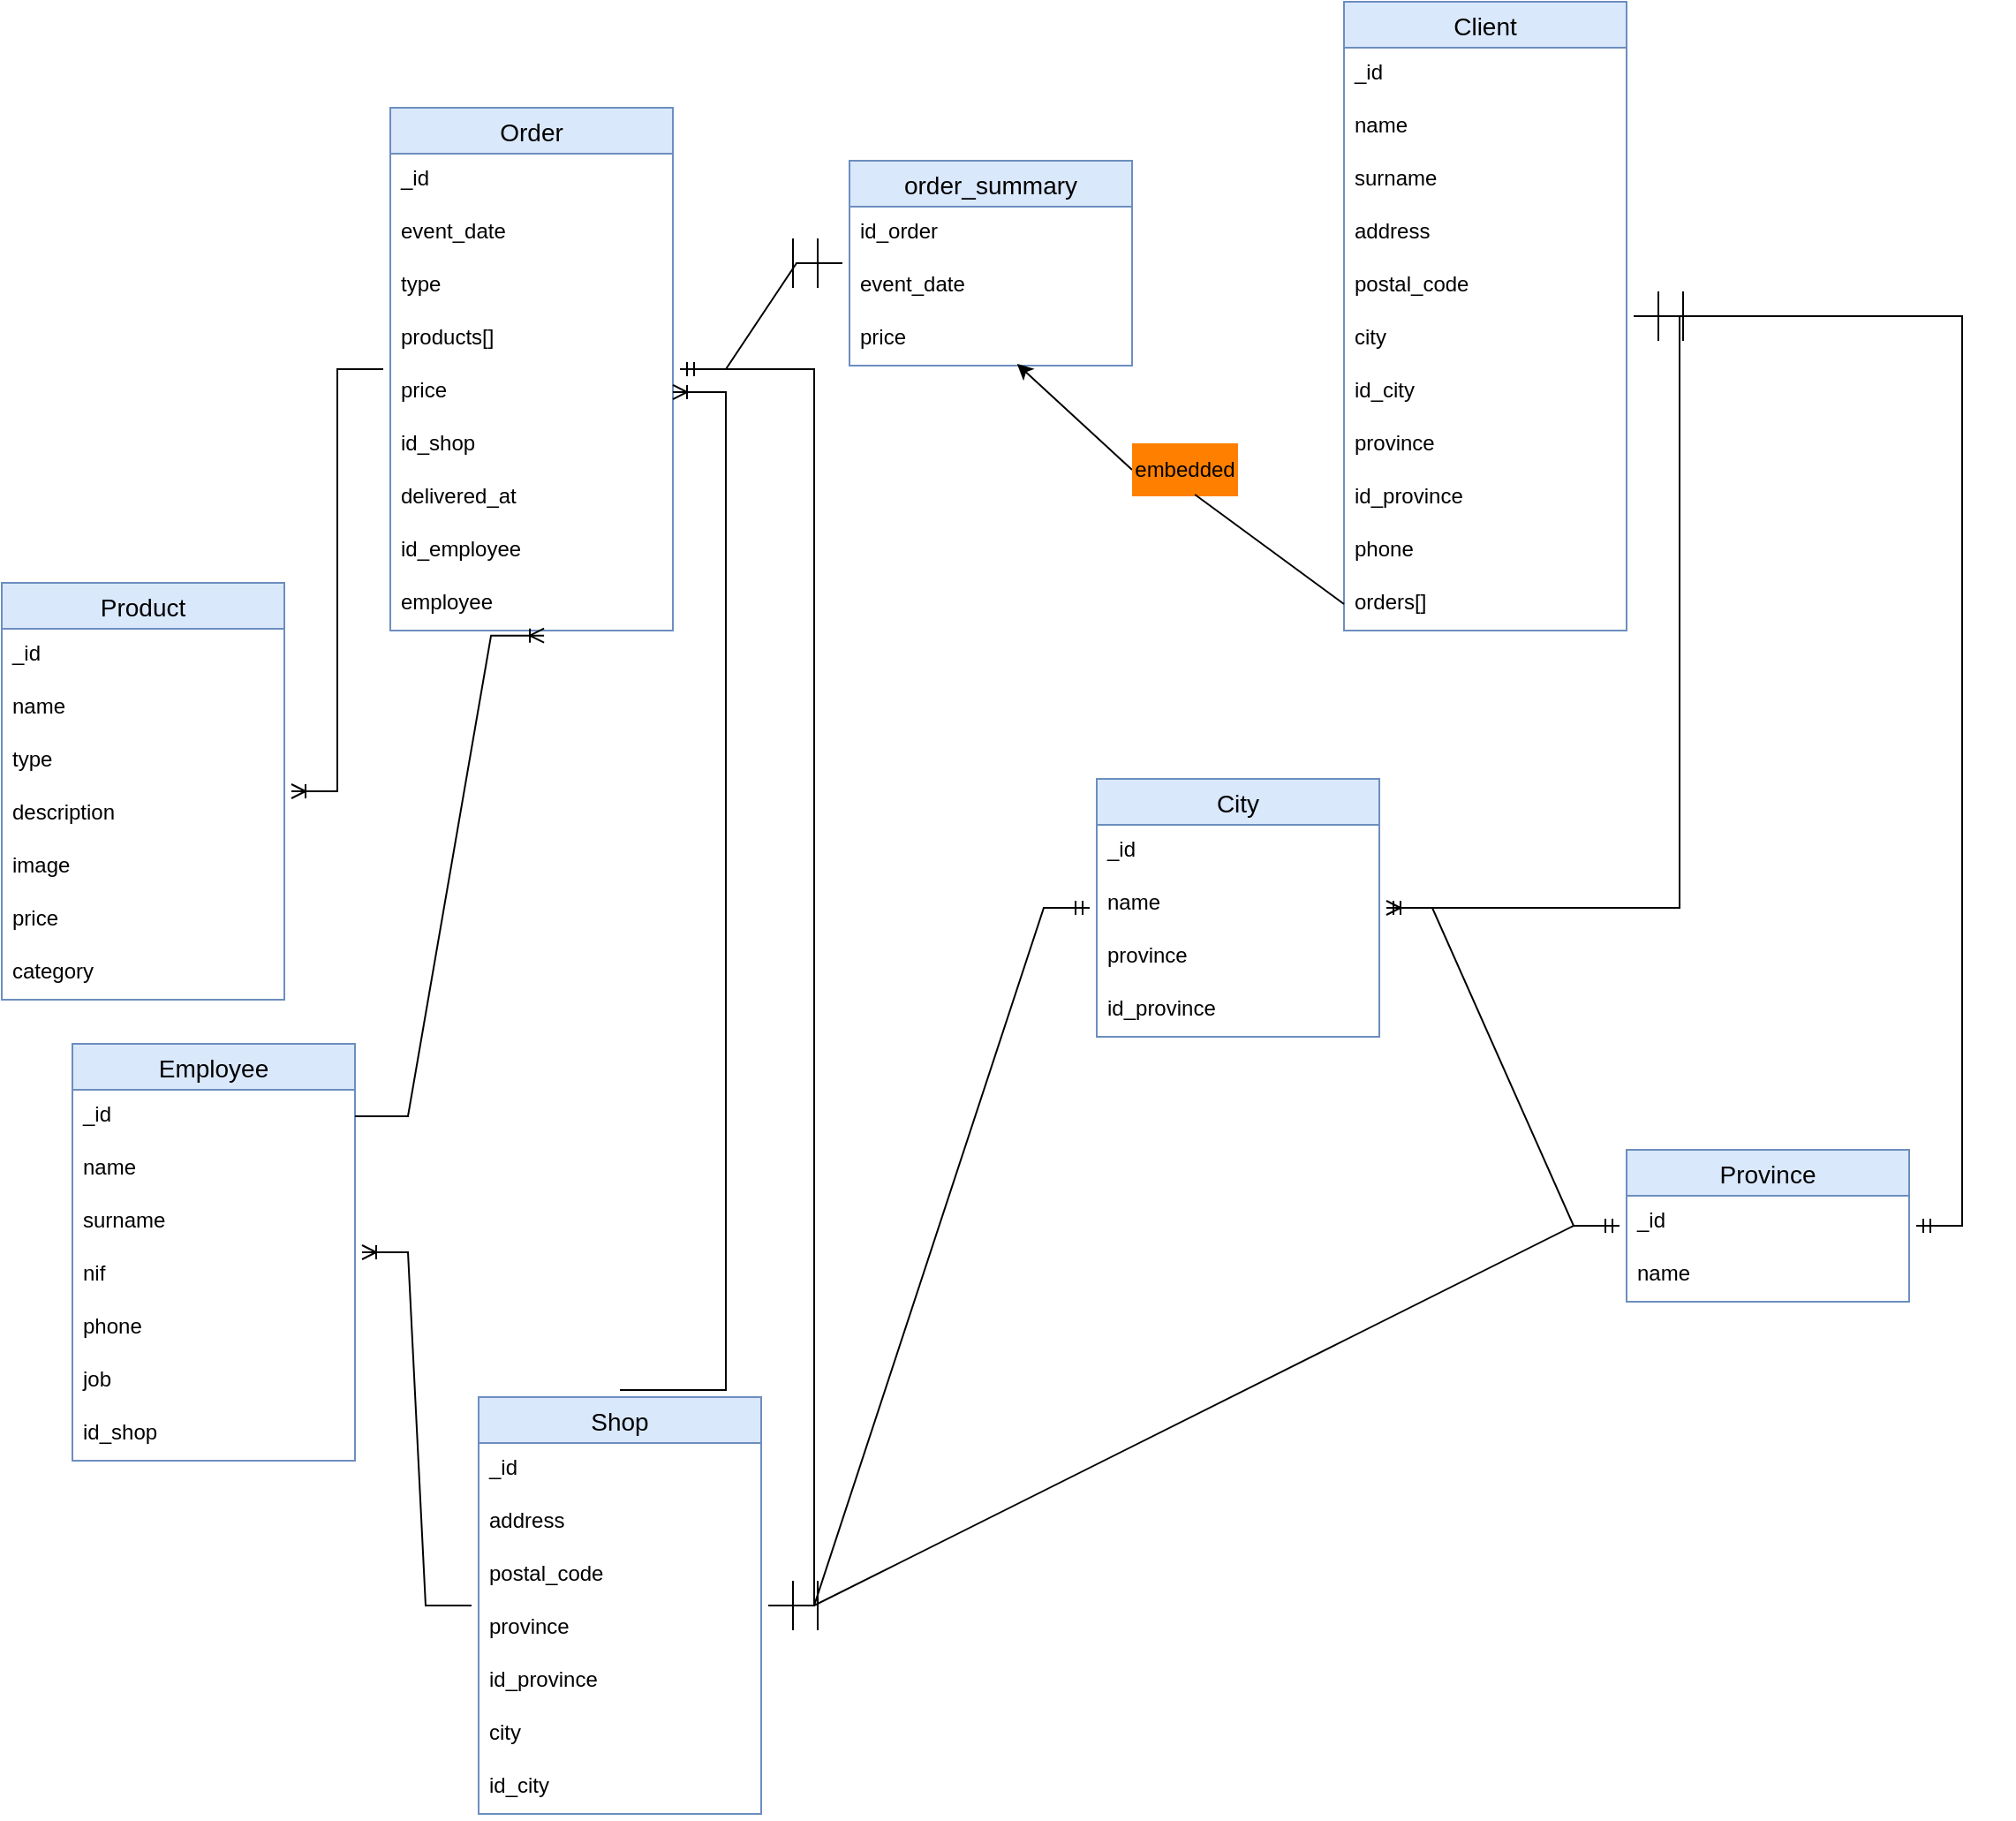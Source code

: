 <mxfile version="16.1.2" type="device"><diagram name="Page-1" id="efa7a0a1-bf9b-a30e-e6df-94a7791c09e9"><mxGraphModel dx="2309" dy="754" grid="1" gridSize="10" guides="1" tooltips="1" connect="1" arrows="1" fold="1" page="1" pageScale="1" pageWidth="826" pageHeight="1169" background="none" math="0" shadow="0"><root><mxCell id="0"/><mxCell id="1" parent="0"/><mxCell id="hgA5ym3G_8hLrjSsGH0Z-140" value="Client" style="swimlane;fontStyle=0;childLayout=stackLayout;horizontal=1;startSize=26;horizontalStack=0;resizeParent=1;resizeParentMax=0;resizeLast=0;collapsible=1;marginBottom=0;align=center;fontSize=14;fillColor=#dae8fc;strokeColor=#6c8ebf;direction=east;strokeWidth=1;perimeterSpacing=4;rounded=0;gradientColor=none;swimlaneFillColor=default;" parent="1" vertex="1"><mxGeometry x="280" y="80" width="160" height="356" as="geometry"><mxRectangle x="190" y="190" width="50" height="26" as="alternateBounds"/></mxGeometry></mxCell><mxCell id="hgA5ym3G_8hLrjSsGH0Z-141" value="_id" style="text;strokeColor=none;fillColor=none;spacingLeft=4;spacingRight=4;overflow=hidden;rotatable=0;points=[[0,0.5],[1,0.5]];portConstraint=eastwest;fontSize=12;" parent="hgA5ym3G_8hLrjSsGH0Z-140" vertex="1"><mxGeometry y="26" width="160" height="30" as="geometry"/></mxCell><mxCell id="hgA5ym3G_8hLrjSsGH0Z-142" value="name" style="text;strokeColor=none;fillColor=none;spacingLeft=4;spacingRight=4;overflow=hidden;rotatable=0;points=[[0,0.5],[1,0.5]];portConstraint=eastwest;fontSize=12;rounded=0;" parent="hgA5ym3G_8hLrjSsGH0Z-140" vertex="1"><mxGeometry y="56" width="160" height="30" as="geometry"/></mxCell><mxCell id="hgA5ym3G_8hLrjSsGH0Z-152" value="surname" style="text;strokeColor=none;fillColor=none;spacingLeft=4;spacingRight=4;overflow=hidden;rotatable=0;points=[[0,0.5],[1,0.5]];portConstraint=eastwest;fontSize=12;" parent="hgA5ym3G_8hLrjSsGH0Z-140" vertex="1"><mxGeometry y="86" width="160" height="30" as="geometry"/></mxCell><mxCell id="hgA5ym3G_8hLrjSsGH0Z-143" value="address" style="text;strokeColor=none;fillColor=none;spacingLeft=4;spacingRight=4;overflow=hidden;rotatable=0;points=[[0,0.5],[1,0.5]];portConstraint=eastwest;fontSize=12;" parent="hgA5ym3G_8hLrjSsGH0Z-140" vertex="1"><mxGeometry y="116" width="160" height="30" as="geometry"/></mxCell><mxCell id="hgA5ym3G_8hLrjSsGH0Z-151" value="postal_code" style="text;strokeColor=none;fillColor=none;spacingLeft=4;spacingRight=4;overflow=hidden;rotatable=0;points=[[0,0.5],[1,0.5]];portConstraint=eastwest;fontSize=12;" parent="hgA5ym3G_8hLrjSsGH0Z-140" vertex="1"><mxGeometry y="146" width="160" height="30" as="geometry"/></mxCell><mxCell id="hgA5ym3G_8hLrjSsGH0Z-150" value="city" style="text;strokeColor=none;fillColor=none;spacingLeft=4;spacingRight=4;overflow=hidden;rotatable=0;points=[[0,0.5],[1,0.5]];portConstraint=eastwest;fontSize=12;" parent="hgA5ym3G_8hLrjSsGH0Z-140" vertex="1"><mxGeometry y="176" width="160" height="30" as="geometry"/></mxCell><mxCell id="VA6L6CCMHIQ9iMXF7jKf-1" value="id_city" style="text;strokeColor=none;fillColor=none;spacingLeft=4;spacingRight=4;overflow=hidden;rotatable=0;points=[[0,0.5],[1,0.5]];portConstraint=eastwest;fontSize=12;" vertex="1" parent="hgA5ym3G_8hLrjSsGH0Z-140"><mxGeometry y="206" width="160" height="30" as="geometry"/></mxCell><mxCell id="lyHGSHMWbbrdvlSUImOl-2" value="province" style="text;strokeColor=none;fillColor=none;spacingLeft=4;spacingRight=4;overflow=hidden;rotatable=0;points=[[0,0.5],[1,0.5]];portConstraint=eastwest;fontSize=12;" parent="hgA5ym3G_8hLrjSsGH0Z-140" vertex="1"><mxGeometry y="236" width="160" height="30" as="geometry"/></mxCell><mxCell id="VA6L6CCMHIQ9iMXF7jKf-2" value="id_province" style="text;strokeColor=none;fillColor=none;spacingLeft=4;spacingRight=4;overflow=hidden;rotatable=0;points=[[0,0.5],[1,0.5]];portConstraint=eastwest;fontSize=12;" vertex="1" parent="hgA5ym3G_8hLrjSsGH0Z-140"><mxGeometry y="266" width="160" height="30" as="geometry"/></mxCell><mxCell id="lyHGSHMWbbrdvlSUImOl-3" value="phone" style="text;strokeColor=none;fillColor=none;spacingLeft=4;spacingRight=4;overflow=hidden;rotatable=0;points=[[0,0.5],[1,0.5]];portConstraint=eastwest;fontSize=12;" parent="hgA5ym3G_8hLrjSsGH0Z-140" vertex="1"><mxGeometry y="296" width="160" height="30" as="geometry"/></mxCell><mxCell id="VA6L6CCMHIQ9iMXF7jKf-33" value="orders[]" style="text;strokeColor=none;fillColor=none;spacingLeft=4;spacingRight=4;overflow=hidden;rotatable=0;points=[[0,0.5],[1,0.5]];portConstraint=eastwest;fontSize=12;" vertex="1" parent="hgA5ym3G_8hLrjSsGH0Z-140"><mxGeometry y="326" width="160" height="30" as="geometry"/></mxCell><mxCell id="VA6L6CCMHIQ9iMXF7jKf-3" value="Province" style="swimlane;fontStyle=0;childLayout=stackLayout;horizontal=1;startSize=26;horizontalStack=0;resizeParent=1;resizeParentMax=0;resizeLast=0;collapsible=1;marginBottom=0;align=center;fontSize=14;fillColor=#dae8fc;strokeColor=#6c8ebf;direction=east;strokeWidth=1;perimeterSpacing=4;rounded=0;gradientColor=none;swimlaneFillColor=default;" vertex="1" parent="1"><mxGeometry x="440" y="730" width="160" height="86" as="geometry"><mxRectangle x="190" y="190" width="50" height="26" as="alternateBounds"/></mxGeometry></mxCell><mxCell id="VA6L6CCMHIQ9iMXF7jKf-4" value="_id" style="text;strokeColor=none;fillColor=none;spacingLeft=4;spacingRight=4;overflow=hidden;rotatable=0;points=[[0,0.5],[1,0.5]];portConstraint=eastwest;fontSize=12;" vertex="1" parent="VA6L6CCMHIQ9iMXF7jKf-3"><mxGeometry y="26" width="160" height="30" as="geometry"/></mxCell><mxCell id="VA6L6CCMHIQ9iMXF7jKf-5" value="name" style="text;strokeColor=none;fillColor=none;spacingLeft=4;spacingRight=4;overflow=hidden;rotatable=0;points=[[0,0.5],[1,0.5]];portConstraint=eastwest;fontSize=12;rounded=0;" vertex="1" parent="VA6L6CCMHIQ9iMXF7jKf-3"><mxGeometry y="56" width="160" height="30" as="geometry"/></mxCell><mxCell id="VA6L6CCMHIQ9iMXF7jKf-14" value="City" style="swimlane;fontStyle=0;childLayout=stackLayout;horizontal=1;startSize=26;horizontalStack=0;resizeParent=1;resizeParentMax=0;resizeLast=0;collapsible=1;marginBottom=0;align=center;fontSize=14;fillColor=#dae8fc;strokeColor=#6c8ebf;direction=east;strokeWidth=1;perimeterSpacing=4;rounded=0;gradientColor=none;swimlaneFillColor=default;" vertex="1" parent="1"><mxGeometry x="140" y="520" width="160" height="146" as="geometry"><mxRectangle x="190" y="190" width="50" height="26" as="alternateBounds"/></mxGeometry></mxCell><mxCell id="VA6L6CCMHIQ9iMXF7jKf-15" value="_id" style="text;strokeColor=none;fillColor=none;spacingLeft=4;spacingRight=4;overflow=hidden;rotatable=0;points=[[0,0.5],[1,0.5]];portConstraint=eastwest;fontSize=12;" vertex="1" parent="VA6L6CCMHIQ9iMXF7jKf-14"><mxGeometry y="26" width="160" height="30" as="geometry"/></mxCell><mxCell id="VA6L6CCMHIQ9iMXF7jKf-18" value="name" style="text;strokeColor=none;fillColor=none;spacingLeft=4;spacingRight=4;overflow=hidden;rotatable=0;points=[[0,0.5],[1,0.5]];portConstraint=eastwest;fontSize=12;rounded=0;" vertex="1" parent="VA6L6CCMHIQ9iMXF7jKf-14"><mxGeometry y="56" width="160" height="30" as="geometry"/></mxCell><mxCell id="VA6L6CCMHIQ9iMXF7jKf-16" value="province" style="text;strokeColor=none;fillColor=none;spacingLeft=4;spacingRight=4;overflow=hidden;rotatable=0;points=[[0,0.5],[1,0.5]];portConstraint=eastwest;fontSize=12;rounded=0;" vertex="1" parent="VA6L6CCMHIQ9iMXF7jKf-14"><mxGeometry y="86" width="160" height="30" as="geometry"/></mxCell><mxCell id="VA6L6CCMHIQ9iMXF7jKf-17" value="id_province" style="text;strokeColor=none;fillColor=none;spacingLeft=4;spacingRight=4;overflow=hidden;rotatable=0;points=[[0,0.5],[1,0.5]];portConstraint=eastwest;fontSize=12;rounded=0;" vertex="1" parent="VA6L6CCMHIQ9iMXF7jKf-14"><mxGeometry y="116" width="160" height="30" as="geometry"/></mxCell><mxCell id="VA6L6CCMHIQ9iMXF7jKf-19" value="" style="edgeStyle=entityRelationEdgeStyle;fontSize=12;html=1;endArrow=ERmandOne;startArrow=ERmandOne;rounded=0;fontFamily=Helvetica;fontColor=default;startSize=26;" edge="1" parent="1" source="hgA5ym3G_8hLrjSsGH0Z-140" target="VA6L6CCMHIQ9iMXF7jKf-3"><mxGeometry width="100" height="100" relative="1" as="geometry"><mxPoint x="360" y="225" as="sourcePoint"/><mxPoint x="492" y="225" as="targetPoint"/></mxGeometry></mxCell><mxCell id="VA6L6CCMHIQ9iMXF7jKf-20" value="" style="edgeStyle=entityRelationEdgeStyle;fontSize=12;html=1;endArrow=ERoneToMany;rounded=0;fontFamily=Helvetica;fontColor=default;startSize=26;" edge="1" parent="1" source="VA6L6CCMHIQ9iMXF7jKf-3" target="VA6L6CCMHIQ9iMXF7jKf-14"><mxGeometry width="100" height="100" relative="1" as="geometry"><mxPoint x="-156" y="838" as="sourcePoint"/><mxPoint x="-44" y="868" as="targetPoint"/></mxGeometry></mxCell><mxCell id="VA6L6CCMHIQ9iMXF7jKf-21" value="" style="edgeStyle=entityRelationEdgeStyle;fontSize=12;html=1;endArrow=ERmandOne;startArrow=ERmandOne;rounded=0;fontFamily=Helvetica;fontColor=default;startSize=26;" edge="1" parent="1" source="hgA5ym3G_8hLrjSsGH0Z-140" target="VA6L6CCMHIQ9iMXF7jKf-14"><mxGeometry width="100" height="100" relative="1" as="geometry"><mxPoint x="460" y="320" as="sourcePoint"/><mxPoint x="612" y="320" as="targetPoint"/></mxGeometry></mxCell><mxCell id="VA6L6CCMHIQ9iMXF7jKf-22" value="Order" style="swimlane;fontStyle=0;childLayout=stackLayout;horizontal=1;startSize=26;horizontalStack=0;resizeParent=1;resizeParentMax=0;resizeLast=0;collapsible=1;marginBottom=0;align=center;fontSize=14;fillColor=#dae8fc;strokeColor=#6c8ebf;direction=east;strokeWidth=1;perimeterSpacing=4;rounded=0;gradientColor=none;swimlaneFillColor=default;" vertex="1" parent="1"><mxGeometry x="-260" y="140" width="160" height="296" as="geometry"><mxRectangle x="190" y="190" width="50" height="26" as="alternateBounds"/></mxGeometry></mxCell><mxCell id="VA6L6CCMHIQ9iMXF7jKf-23" value="_id" style="text;strokeColor=none;fillColor=none;spacingLeft=4;spacingRight=4;overflow=hidden;rotatable=0;points=[[0,0.5],[1,0.5]];portConstraint=eastwest;fontSize=12;" vertex="1" parent="VA6L6CCMHIQ9iMXF7jKf-22"><mxGeometry y="26" width="160" height="30" as="geometry"/></mxCell><mxCell id="VA6L6CCMHIQ9iMXF7jKf-24" value="event_date" style="text;strokeColor=none;fillColor=none;spacingLeft=4;spacingRight=4;overflow=hidden;rotatable=0;points=[[0,0.5],[1,0.5]];portConstraint=eastwest;fontSize=12;rounded=0;" vertex="1" parent="VA6L6CCMHIQ9iMXF7jKf-22"><mxGeometry y="56" width="160" height="30" as="geometry"/></mxCell><mxCell id="VA6L6CCMHIQ9iMXF7jKf-25" value="type" style="text;strokeColor=none;fillColor=none;spacingLeft=4;spacingRight=4;overflow=hidden;rotatable=0;points=[[0,0.5],[1,0.5]];portConstraint=eastwest;fontSize=12;" vertex="1" parent="VA6L6CCMHIQ9iMXF7jKf-22"><mxGeometry y="86" width="160" height="30" as="geometry"/></mxCell><mxCell id="VA6L6CCMHIQ9iMXF7jKf-26" value="products[]" style="text;strokeColor=none;fillColor=none;spacingLeft=4;spacingRight=4;overflow=hidden;rotatable=0;points=[[0,0.5],[1,0.5]];portConstraint=eastwest;fontSize=12;" vertex="1" parent="VA6L6CCMHIQ9iMXF7jKf-22"><mxGeometry y="116" width="160" height="30" as="geometry"/></mxCell><mxCell id="VA6L6CCMHIQ9iMXF7jKf-27" value="price" style="text;strokeColor=none;fillColor=none;spacingLeft=4;spacingRight=4;overflow=hidden;rotatable=0;points=[[0,0.5],[1,0.5]];portConstraint=eastwest;fontSize=12;" vertex="1" parent="VA6L6CCMHIQ9iMXF7jKf-22"><mxGeometry y="146" width="160" height="30" as="geometry"/></mxCell><mxCell id="VA6L6CCMHIQ9iMXF7jKf-84" value="id_shop" style="text;strokeColor=none;fillColor=none;spacingLeft=4;spacingRight=4;overflow=hidden;rotatable=0;points=[[0,0.5],[1,0.5]];portConstraint=eastwest;fontSize=12;" vertex="1" parent="VA6L6CCMHIQ9iMXF7jKf-22"><mxGeometry y="176" width="160" height="30" as="geometry"/></mxCell><mxCell id="VA6L6CCMHIQ9iMXF7jKf-63" value="delivered_at" style="text;strokeColor=none;fillColor=none;spacingLeft=4;spacingRight=4;overflow=hidden;rotatable=0;points=[[0,0.5],[1,0.5]];portConstraint=eastwest;fontSize=12;" vertex="1" parent="VA6L6CCMHIQ9iMXF7jKf-22"><mxGeometry y="206" width="160" height="30" as="geometry"/></mxCell><mxCell id="VA6L6CCMHIQ9iMXF7jKf-85" value="id_employee" style="text;strokeColor=none;fillColor=none;spacingLeft=4;spacingRight=4;overflow=hidden;rotatable=0;points=[[0,0.5],[1,0.5]];portConstraint=eastwest;fontSize=12;" vertex="1" parent="VA6L6CCMHIQ9iMXF7jKf-22"><mxGeometry y="236" width="160" height="30" as="geometry"/></mxCell><mxCell id="VA6L6CCMHIQ9iMXF7jKf-86" value="employee" style="text;strokeColor=none;fillColor=none;spacingLeft=4;spacingRight=4;overflow=hidden;rotatable=0;points=[[0,0.5],[1,0.5]];portConstraint=eastwest;fontSize=12;" vertex="1" parent="VA6L6CCMHIQ9iMXF7jKf-22"><mxGeometry y="266" width="160" height="30" as="geometry"/></mxCell><mxCell id="VA6L6CCMHIQ9iMXF7jKf-35" value="order_summary" style="swimlane;fontStyle=0;childLayout=stackLayout;horizontal=1;startSize=26;horizontalStack=0;resizeParent=1;resizeParentMax=0;resizeLast=0;collapsible=1;marginBottom=0;align=center;fontSize=14;fillColor=#dae8fc;strokeColor=#6c8ebf;direction=east;strokeWidth=1;perimeterSpacing=4;rounded=0;gradientColor=none;swimlaneFillColor=default;" vertex="1" parent="1"><mxGeometry y="170" width="160" height="116" as="geometry"><mxRectangle x="190" y="190" width="50" height="26" as="alternateBounds"/></mxGeometry></mxCell><mxCell id="VA6L6CCMHIQ9iMXF7jKf-36" value="id_order" style="text;strokeColor=none;fillColor=none;spacingLeft=4;spacingRight=4;overflow=hidden;rotatable=0;points=[[0,0.5],[1,0.5]];portConstraint=eastwest;fontSize=12;" vertex="1" parent="VA6L6CCMHIQ9iMXF7jKf-35"><mxGeometry y="26" width="160" height="30" as="geometry"/></mxCell><mxCell id="VA6L6CCMHIQ9iMXF7jKf-37" value="event_date" style="text;strokeColor=none;fillColor=none;spacingLeft=4;spacingRight=4;overflow=hidden;rotatable=0;points=[[0,0.5],[1,0.5]];portConstraint=eastwest;fontSize=12;rounded=0;" vertex="1" parent="VA6L6CCMHIQ9iMXF7jKf-35"><mxGeometry y="56" width="160" height="30" as="geometry"/></mxCell><mxCell id="VA6L6CCMHIQ9iMXF7jKf-38" value="price" style="text;strokeColor=none;fillColor=none;spacingLeft=4;spacingRight=4;overflow=hidden;rotatable=0;points=[[0,0.5],[1,0.5]];portConstraint=eastwest;fontSize=12;" vertex="1" parent="VA6L6CCMHIQ9iMXF7jKf-35"><mxGeometry y="86" width="160" height="30" as="geometry"/></mxCell><mxCell id="VA6L6CCMHIQ9iMXF7jKf-47" value="" style="endArrow=classic;html=1;rounded=0;exitX=0;exitY=0.5;exitDx=0;exitDy=0;entryX=0.593;entryY=0.967;entryDx=0;entryDy=0;entryPerimeter=0;startArrow=none;" edge="1" parent="1" source="VA6L6CCMHIQ9iMXF7jKf-48" target="VA6L6CCMHIQ9iMXF7jKf-38"><mxGeometry width="50" height="50" relative="1" as="geometry"><mxPoint x="390" y="370" as="sourcePoint"/><mxPoint x="200" y="231" as="targetPoint"/></mxGeometry></mxCell><mxCell id="VA6L6CCMHIQ9iMXF7jKf-49" value="" style="edgeStyle=entityRelationEdgeStyle;fontSize=12;html=1;endArrow=ERmandOne;startArrow=ERmandOne;rounded=0;fontFamily=Helvetica;fontColor=default;startSize=26;" edge="1" parent="1" source="VA6L6CCMHIQ9iMXF7jKf-35" target="VA6L6CCMHIQ9iMXF7jKf-22"><mxGeometry width="100" height="100" relative="1" as="geometry"><mxPoint x="100" y="290" as="sourcePoint"/><mxPoint x="606" y="253" as="targetPoint"/></mxGeometry></mxCell><mxCell id="VA6L6CCMHIQ9iMXF7jKf-48" value="embedded" style="text;html=1;strokeColor=none;fillColor=#FF8000;align=center;verticalAlign=middle;whiteSpace=wrap;rounded=0;" vertex="1" parent="1"><mxGeometry x="160" y="330" width="60" height="30" as="geometry"/></mxCell><mxCell id="VA6L6CCMHIQ9iMXF7jKf-50" value="" style="endArrow=none;html=1;rounded=0;exitX=0;exitY=0.5;exitDx=0;exitDy=0;entryX=0.593;entryY=0.967;entryDx=0;entryDy=0;entryPerimeter=0;" edge="1" parent="1" source="VA6L6CCMHIQ9iMXF7jKf-33" target="VA6L6CCMHIQ9iMXF7jKf-48"><mxGeometry width="50" height="50" relative="1" as="geometry"><mxPoint x="280" y="421" as="sourcePoint"/><mxPoint x="84.88" y="285.01" as="targetPoint"/></mxGeometry></mxCell><mxCell id="VA6L6CCMHIQ9iMXF7jKf-51" value="Product" style="swimlane;fontStyle=0;childLayout=stackLayout;horizontal=1;startSize=26;horizontalStack=0;resizeParent=1;resizeParentMax=0;resizeLast=0;collapsible=1;marginBottom=0;align=center;fontSize=14;fillColor=#dae8fc;strokeColor=#6c8ebf;direction=east;strokeWidth=1;perimeterSpacing=4;rounded=0;gradientColor=none;swimlaneFillColor=default;" vertex="1" parent="1"><mxGeometry x="-480" y="409" width="160" height="236" as="geometry"><mxRectangle x="190" y="190" width="50" height="26" as="alternateBounds"/></mxGeometry></mxCell><mxCell id="VA6L6CCMHIQ9iMXF7jKf-52" value="_id" style="text;strokeColor=none;fillColor=none;spacingLeft=4;spacingRight=4;overflow=hidden;rotatable=0;points=[[0,0.5],[1,0.5]];portConstraint=eastwest;fontSize=12;" vertex="1" parent="VA6L6CCMHIQ9iMXF7jKf-51"><mxGeometry y="26" width="160" height="30" as="geometry"/></mxCell><mxCell id="VA6L6CCMHIQ9iMXF7jKf-53" value="name" style="text;strokeColor=none;fillColor=none;spacingLeft=4;spacingRight=4;overflow=hidden;rotatable=0;points=[[0,0.5],[1,0.5]];portConstraint=eastwest;fontSize=12;rounded=0;" vertex="1" parent="VA6L6CCMHIQ9iMXF7jKf-51"><mxGeometry y="56" width="160" height="30" as="geometry"/></mxCell><mxCell id="VA6L6CCMHIQ9iMXF7jKf-90" value="type" style="text;strokeColor=none;fillColor=none;spacingLeft=4;spacingRight=4;overflow=hidden;rotatable=0;points=[[0,0.5],[1,0.5]];portConstraint=eastwest;fontSize=12;rounded=0;" vertex="1" parent="VA6L6CCMHIQ9iMXF7jKf-51"><mxGeometry y="86" width="160" height="30" as="geometry"/></mxCell><mxCell id="VA6L6CCMHIQ9iMXF7jKf-54" value="description" style="text;strokeColor=none;fillColor=none;spacingLeft=4;spacingRight=4;overflow=hidden;rotatable=0;points=[[0,0.5],[1,0.5]];portConstraint=eastwest;fontSize=12;" vertex="1" parent="VA6L6CCMHIQ9iMXF7jKf-51"><mxGeometry y="116" width="160" height="30" as="geometry"/></mxCell><mxCell id="VA6L6CCMHIQ9iMXF7jKf-55" value="image" style="text;strokeColor=none;fillColor=none;spacingLeft=4;spacingRight=4;overflow=hidden;rotatable=0;points=[[0,0.5],[1,0.5]];portConstraint=eastwest;fontSize=12;" vertex="1" parent="VA6L6CCMHIQ9iMXF7jKf-51"><mxGeometry y="146" width="160" height="30" as="geometry"/></mxCell><mxCell id="VA6L6CCMHIQ9iMXF7jKf-56" value="price" style="text;strokeColor=none;fillColor=none;spacingLeft=4;spacingRight=4;overflow=hidden;rotatable=0;points=[[0,0.5],[1,0.5]];portConstraint=eastwest;fontSize=12;" vertex="1" parent="VA6L6CCMHIQ9iMXF7jKf-51"><mxGeometry y="176" width="160" height="30" as="geometry"/></mxCell><mxCell id="VA6L6CCMHIQ9iMXF7jKf-62" value="category" style="text;strokeColor=none;fillColor=none;spacingLeft=4;spacingRight=4;overflow=hidden;rotatable=0;points=[[0,0.5],[1,0.5]];portConstraint=eastwest;fontSize=12;" vertex="1" parent="VA6L6CCMHIQ9iMXF7jKf-51"><mxGeometry y="206" width="160" height="30" as="geometry"/></mxCell><mxCell id="VA6L6CCMHIQ9iMXF7jKf-61" value="" style="edgeStyle=entityRelationEdgeStyle;fontSize=12;html=1;endArrow=ERoneToMany;rounded=0;fontFamily=Helvetica;fontColor=default;startSize=26;" edge="1" parent="1" source="VA6L6CCMHIQ9iMXF7jKf-22" target="VA6L6CCMHIQ9iMXF7jKf-51"><mxGeometry width="100" height="100" relative="1" as="geometry"><mxPoint x="-190" y="346" as="sourcePoint"/><mxPoint x="-190" y="546" as="targetPoint"/></mxGeometry></mxCell><mxCell id="VA6L6CCMHIQ9iMXF7jKf-64" value="Shop" style="swimlane;fontStyle=0;childLayout=stackLayout;horizontal=1;startSize=26;horizontalStack=0;resizeParent=1;resizeParentMax=0;resizeLast=0;collapsible=1;marginBottom=0;align=center;fontSize=14;fillColor=#dae8fc;strokeColor=#6c8ebf;direction=east;strokeWidth=1;perimeterSpacing=4;rounded=0;gradientColor=none;swimlaneFillColor=default;" vertex="1" parent="1"><mxGeometry x="-210" y="870" width="160" height="236" as="geometry"><mxRectangle x="190" y="190" width="50" height="26" as="alternateBounds"/></mxGeometry></mxCell><mxCell id="VA6L6CCMHIQ9iMXF7jKf-65" value="_id" style="text;strokeColor=none;fillColor=none;spacingLeft=4;spacingRight=4;overflow=hidden;rotatable=0;points=[[0,0.5],[1,0.5]];portConstraint=eastwest;fontSize=12;" vertex="1" parent="VA6L6CCMHIQ9iMXF7jKf-64"><mxGeometry y="26" width="160" height="30" as="geometry"/></mxCell><mxCell id="VA6L6CCMHIQ9iMXF7jKf-66" value="address" style="text;strokeColor=none;fillColor=none;spacingLeft=4;spacingRight=4;overflow=hidden;rotatable=0;points=[[0,0.5],[1,0.5]];portConstraint=eastwest;fontSize=12;rounded=0;" vertex="1" parent="VA6L6CCMHIQ9iMXF7jKf-64"><mxGeometry y="56" width="160" height="30" as="geometry"/></mxCell><mxCell id="VA6L6CCMHIQ9iMXF7jKf-67" value="postal_code" style="text;strokeColor=none;fillColor=none;spacingLeft=4;spacingRight=4;overflow=hidden;rotatable=0;points=[[0,0.5],[1,0.5]];portConstraint=eastwest;fontSize=12;" vertex="1" parent="VA6L6CCMHIQ9iMXF7jKf-64"><mxGeometry y="86" width="160" height="30" as="geometry"/></mxCell><mxCell id="VA6L6CCMHIQ9iMXF7jKf-68" value="province" style="text;strokeColor=none;fillColor=none;spacingLeft=4;spacingRight=4;overflow=hidden;rotatable=0;points=[[0,0.5],[1,0.5]];portConstraint=eastwest;fontSize=12;" vertex="1" parent="VA6L6CCMHIQ9iMXF7jKf-64"><mxGeometry y="116" width="160" height="30" as="geometry"/></mxCell><mxCell id="VA6L6CCMHIQ9iMXF7jKf-69" value="id_province" style="text;strokeColor=none;fillColor=none;spacingLeft=4;spacingRight=4;overflow=hidden;rotatable=0;points=[[0,0.5],[1,0.5]];portConstraint=eastwest;fontSize=12;" vertex="1" parent="VA6L6CCMHIQ9iMXF7jKf-64"><mxGeometry y="146" width="160" height="30" as="geometry"/></mxCell><mxCell id="VA6L6CCMHIQ9iMXF7jKf-70" value="city" style="text;strokeColor=none;fillColor=none;spacingLeft=4;spacingRight=4;overflow=hidden;rotatable=0;points=[[0,0.5],[1,0.5]];portConstraint=eastwest;fontSize=12;" vertex="1" parent="VA6L6CCMHIQ9iMXF7jKf-64"><mxGeometry y="176" width="160" height="30" as="geometry"/></mxCell><mxCell id="VA6L6CCMHIQ9iMXF7jKf-71" value="id_city" style="text;strokeColor=none;fillColor=none;spacingLeft=4;spacingRight=4;overflow=hidden;rotatable=0;points=[[0,0.5],[1,0.5]];portConstraint=eastwest;fontSize=12;" vertex="1" parent="VA6L6CCMHIQ9iMXF7jKf-64"><mxGeometry y="206" width="160" height="30" as="geometry"/></mxCell><mxCell id="VA6L6CCMHIQ9iMXF7jKf-72" value="" style="edgeStyle=entityRelationEdgeStyle;fontSize=12;html=1;endArrow=ERmandOne;startArrow=ERmandOne;rounded=0;fontFamily=Helvetica;fontColor=default;startSize=26;" edge="1" parent="1" source="VA6L6CCMHIQ9iMXF7jKf-64" target="VA6L6CCMHIQ9iMXF7jKf-14"><mxGeometry width="100" height="100" relative="1" as="geometry"><mxPoint x="90" y="580" as="sourcePoint"/><mxPoint x="460" y="960" as="targetPoint"/></mxGeometry></mxCell><mxCell id="VA6L6CCMHIQ9iMXF7jKf-73" value="" style="edgeStyle=entityRelationEdgeStyle;fontSize=12;html=1;endArrow=ERmandOne;startArrow=ERmandOne;rounded=0;fontFamily=Helvetica;fontColor=default;startSize=26;" edge="1" parent="1" source="VA6L6CCMHIQ9iMXF7jKf-64" target="VA6L6CCMHIQ9iMXF7jKf-3"><mxGeometry width="100" height="100" relative="1" as="geometry"><mxPoint x="14" y="834.0" as="sourcePoint"/><mxPoint x="156" y="643" as="targetPoint"/></mxGeometry></mxCell><mxCell id="VA6L6CCMHIQ9iMXF7jKf-74" value="" style="edgeStyle=entityRelationEdgeStyle;fontSize=12;html=1;endArrow=ERmandOne;startArrow=ERmandOne;rounded=0;fontFamily=Helvetica;fontColor=default;startSize=26;" edge="1" parent="1" source="VA6L6CCMHIQ9iMXF7jKf-64" target="VA6L6CCMHIQ9iMXF7jKf-22"><mxGeometry width="100" height="100" relative="1" as="geometry"><mxPoint x="-200" y="645.0" as="sourcePoint"/><mxPoint x="22" y="440" as="targetPoint"/></mxGeometry></mxCell><mxCell id="VA6L6CCMHIQ9iMXF7jKf-75" value="" style="edgeStyle=entityRelationEdgeStyle;fontSize=12;html=1;endArrow=ERoneToMany;rounded=0;fontFamily=Helvetica;fontColor=default;startSize=26;exitX=0.5;exitY=0;exitDx=0;exitDy=0;" edge="1" parent="1" source="VA6L6CCMHIQ9iMXF7jKf-64" target="VA6L6CCMHIQ9iMXF7jKf-27"><mxGeometry width="100" height="100" relative="1" as="geometry"><mxPoint x="446" y="783.0" as="sourcePoint"/><mxPoint x="-190" y="390" as="targetPoint"/></mxGeometry></mxCell><mxCell id="VA6L6CCMHIQ9iMXF7jKf-76" value="Employee" style="swimlane;fontStyle=0;childLayout=stackLayout;horizontal=1;startSize=26;horizontalStack=0;resizeParent=1;resizeParentMax=0;resizeLast=0;collapsible=1;marginBottom=0;align=center;fontSize=14;fillColor=#dae8fc;strokeColor=#6c8ebf;direction=east;strokeWidth=1;perimeterSpacing=4;rounded=0;gradientColor=none;swimlaneFillColor=default;" vertex="1" parent="1"><mxGeometry x="-440" y="670" width="160" height="236" as="geometry"><mxRectangle x="190" y="190" width="50" height="26" as="alternateBounds"/></mxGeometry></mxCell><mxCell id="VA6L6CCMHIQ9iMXF7jKf-77" value="_id" style="text;strokeColor=none;fillColor=none;spacingLeft=4;spacingRight=4;overflow=hidden;rotatable=0;points=[[0,0.5],[1,0.5]];portConstraint=eastwest;fontSize=12;" vertex="1" parent="VA6L6CCMHIQ9iMXF7jKf-76"><mxGeometry y="26" width="160" height="30" as="geometry"/></mxCell><mxCell id="VA6L6CCMHIQ9iMXF7jKf-78" value="name" style="text;strokeColor=none;fillColor=none;spacingLeft=4;spacingRight=4;overflow=hidden;rotatable=0;points=[[0,0.5],[1,0.5]];portConstraint=eastwest;fontSize=12;rounded=0;" vertex="1" parent="VA6L6CCMHIQ9iMXF7jKf-76"><mxGeometry y="56" width="160" height="30" as="geometry"/></mxCell><mxCell id="VA6L6CCMHIQ9iMXF7jKf-79" value="surname" style="text;strokeColor=none;fillColor=none;spacingLeft=4;spacingRight=4;overflow=hidden;rotatable=0;points=[[0,0.5],[1,0.5]];portConstraint=eastwest;fontSize=12;" vertex="1" parent="VA6L6CCMHIQ9iMXF7jKf-76"><mxGeometry y="86" width="160" height="30" as="geometry"/></mxCell><mxCell id="VA6L6CCMHIQ9iMXF7jKf-80" value="nif" style="text;strokeColor=none;fillColor=none;spacingLeft=4;spacingRight=4;overflow=hidden;rotatable=0;points=[[0,0.5],[1,0.5]];portConstraint=eastwest;fontSize=12;" vertex="1" parent="VA6L6CCMHIQ9iMXF7jKf-76"><mxGeometry y="116" width="160" height="30" as="geometry"/></mxCell><mxCell id="VA6L6CCMHIQ9iMXF7jKf-81" value="phone" style="text;strokeColor=none;fillColor=none;spacingLeft=4;spacingRight=4;overflow=hidden;rotatable=0;points=[[0,0.5],[1,0.5]];portConstraint=eastwest;fontSize=12;" vertex="1" parent="VA6L6CCMHIQ9iMXF7jKf-76"><mxGeometry y="146" width="160" height="30" as="geometry"/></mxCell><mxCell id="VA6L6CCMHIQ9iMXF7jKf-82" value="job" style="text;strokeColor=none;fillColor=none;spacingLeft=4;spacingRight=4;overflow=hidden;rotatable=0;points=[[0,0.5],[1,0.5]];portConstraint=eastwest;fontSize=12;" vertex="1" parent="VA6L6CCMHIQ9iMXF7jKf-76"><mxGeometry y="176" width="160" height="30" as="geometry"/></mxCell><mxCell id="VA6L6CCMHIQ9iMXF7jKf-87" value="id_shop" style="text;strokeColor=none;fillColor=none;spacingLeft=4;spacingRight=4;overflow=hidden;rotatable=0;points=[[0,0.5],[1,0.5]];portConstraint=eastwest;fontSize=12;" vertex="1" parent="VA6L6CCMHIQ9iMXF7jKf-76"><mxGeometry y="206" width="160" height="30" as="geometry"/></mxCell><mxCell id="VA6L6CCMHIQ9iMXF7jKf-88" value="" style="edgeStyle=entityRelationEdgeStyle;fontSize=12;html=1;endArrow=ERoneToMany;rounded=0;fontFamily=Helvetica;fontColor=default;startSize=26;" edge="1" parent="1" source="VA6L6CCMHIQ9iMXF7jKf-64" target="VA6L6CCMHIQ9iMXF7jKf-76"><mxGeometry width="100" height="100" relative="1" as="geometry"><mxPoint x="446" y="783.0" as="sourcePoint"/><mxPoint x="314" y="603" as="targetPoint"/></mxGeometry></mxCell><mxCell id="VA6L6CCMHIQ9iMXF7jKf-89" value="" style="edgeStyle=entityRelationEdgeStyle;fontSize=12;html=1;endArrow=ERoneToMany;rounded=0;fontFamily=Helvetica;fontColor=default;startSize=26;entryX=0.544;entryY=1.095;entryDx=0;entryDy=0;entryPerimeter=0;" edge="1" parent="1" source="VA6L6CCMHIQ9iMXF7jKf-77" target="VA6L6CCMHIQ9iMXF7jKf-86"><mxGeometry width="100" height="100" relative="1" as="geometry"><mxPoint x="456" y="793.0" as="sourcePoint"/><mxPoint x="324" y="613" as="targetPoint"/></mxGeometry></mxCell></root></mxGraphModel></diagram></mxfile>